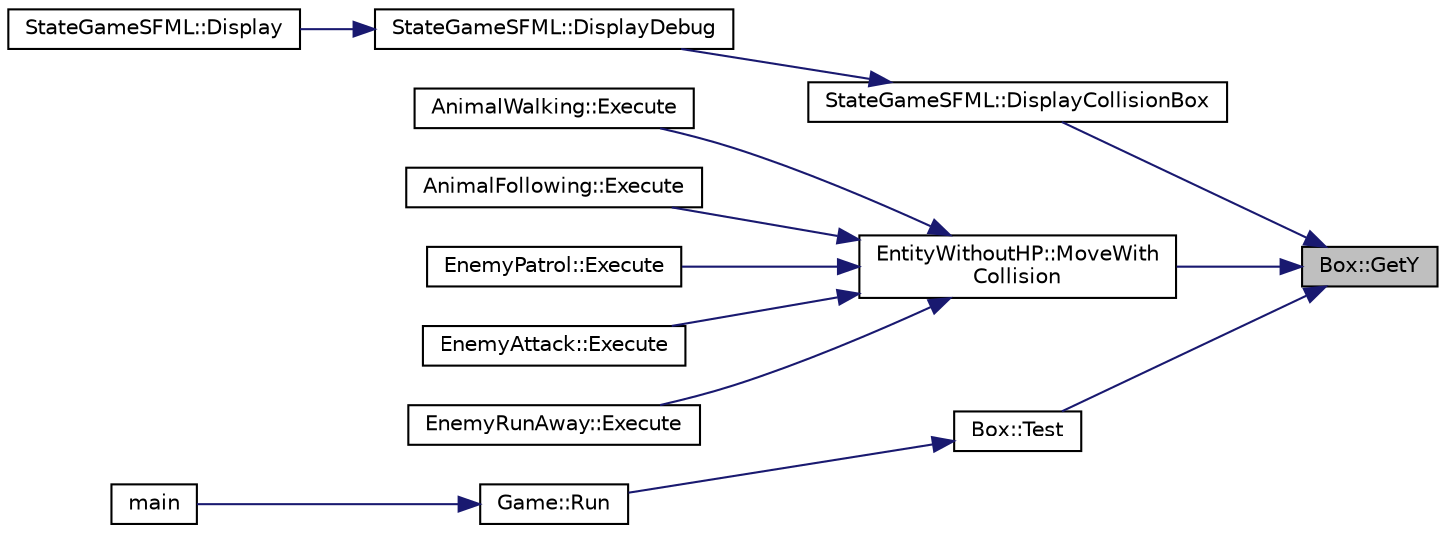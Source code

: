 digraph "Box::GetY"
{
 // LATEX_PDF_SIZE
  bgcolor="transparent";
  edge [fontname="Helvetica",fontsize="10",labelfontname="Helvetica",labelfontsize="10"];
  node [fontname="Helvetica",fontsize="10",shape=record];
  rankdir="RL";
  Node1 [label="Box::GetY",height=0.2,width=0.4,color="black", fillcolor="grey75", style="filled", fontcolor="black",tooltip="Retourne y."];
  Node1 -> Node2 [dir="back",color="midnightblue",fontsize="10",style="solid",fontname="Helvetica"];
  Node2 [label="StateGameSFML::DisplayCollisionBox",height=0.2,width=0.4,color="black",URL="$classStateGameSFML.html#afa1f199a43a6300f85af4441f188788a",tooltip="Affichage une CollisionBox sur la fenêtre SFML."];
  Node2 -> Node3 [dir="back",color="midnightblue",fontsize="10",style="solid",fontname="Helvetica"];
  Node3 [label="StateGameSFML::DisplayDebug",height=0.2,width=0.4,color="black",URL="$classStateGameSFML.html#a8e856a9c6fca122ce3a10e3cf877531b",tooltip="Affichage le mode debug sur la fenêtre SFML."];
  Node3 -> Node4 [dir="back",color="midnightblue",fontsize="10",style="solid",fontname="Helvetica"];
  Node4 [label="StateGameSFML::Display",height=0.2,width=0.4,color="black",URL="$classStateGameSFML.html#a4b3d8bb0ea49142cc712a59db6da566a",tooltip="Fonction d'affichage du State."];
  Node1 -> Node5 [dir="back",color="midnightblue",fontsize="10",style="solid",fontname="Helvetica"];
  Node5 [label="EntityWithoutHP::MoveWith\lCollision",height=0.2,width=0.4,color="black",URL="$classEntityWithoutHP.html#a6b62dd7761b9a29a9ccda13b5be40a18",tooltip="Déplace l'entité en vérifiant les collisions."];
  Node5 -> Node6 [dir="back",color="midnightblue",fontsize="10",style="solid",fontname="Helvetica"];
  Node6 [label="AnimalWalking::Execute",height=0.2,width=0.4,color="black",URL="$classAnimalWalking.html#a43a258f2a7665923b12b16763f4863b4",tooltip="Execution de l'état. L'Animal se déplace aléatoirement et entre en état AnimalFollowing si le joueur ..."];
  Node5 -> Node7 [dir="back",color="midnightblue",fontsize="10",style="solid",fontname="Helvetica"];
  Node7 [label="AnimalFollowing::Execute",height=0.2,width=0.4,color="black",URL="$classAnimalFollowing.html#af1712ef260f6e99602db5acc868825f5",tooltip="Execution de l'état. L'Animal se déplace en direction du joueur. Il entre en état AnimalWalking si il..."];
  Node5 -> Node8 [dir="back",color="midnightblue",fontsize="10",style="solid",fontname="Helvetica"];
  Node8 [label="EnemyPatrol::Execute",height=0.2,width=0.4,color="black",URL="$classEnemyPatrol.html#a92c0b7b89f54d977fcbbc22704c445c5",tooltip="Execution de l'état. L'Enemy se déplace aléatoirement et entre en état EnemyAttack si le joueur est a..."];
  Node5 -> Node9 [dir="back",color="midnightblue",fontsize="10",style="solid",fontname="Helvetica"];
  Node9 [label="EnemyAttack::Execute",height=0.2,width=0.4,color="black",URL="$classEnemyAttack.html#a3da580ed9a1f68dab67de66a210bfe30",tooltip="Execution de l'état. L'Enemy se déplace en direciton du Player, et si il est assez proche il l'attaqu..."];
  Node5 -> Node10 [dir="back",color="midnightblue",fontsize="10",style="solid",fontname="Helvetica"];
  Node10 [label="EnemyRunAway::Execute",height=0.2,width=0.4,color="black",URL="$classEnemyRunAway.html#a5024c29a69c0229bc6a34ffa44436020",tooltip="Execution de l'état. L'Enemy se déplace dans la direciton opposé du Player. Si il est assez loin,..."];
  Node1 -> Node11 [dir="back",color="midnightblue",fontsize="10",style="solid",fontname="Helvetica"];
  Node11 [label="Box::Test",height=0.2,width=0.4,color="black",URL="$classBox.html#ab30d8d08bfff9e0505d1baa518b01fba",tooltip="Fonction test de la classe Box."];
  Node11 -> Node12 [dir="back",color="midnightblue",fontsize="10",style="solid",fontname="Helvetica"];
  Node12 [label="Game::Run",height=0.2,width=0.4,color="black",URL="$classGame.html#a13910abb0107f073d1627043003b909b",tooltip="Lance le jeu dans le mode selectionné"];
  Node12 -> Node13 [dir="back",color="midnightblue",fontsize="10",style="solid",fontname="Helvetica"];
  Node13 [label="main",height=0.2,width=0.4,color="black",URL="$main_8cpp.html#a0ddf1224851353fc92bfbff6f499fa97",tooltip=" "];
}

